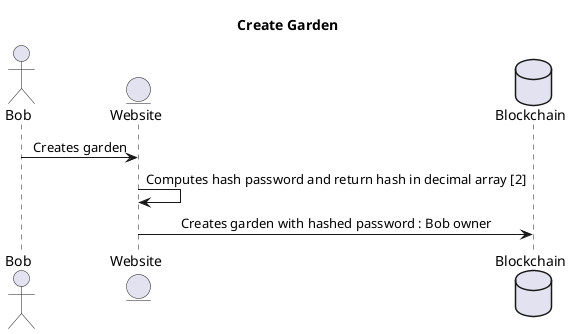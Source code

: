 @startuml createGarden
title **Create Garden**
skinparam sequenceMessageAlign center
actor Bob
entity Website
database Blockchain

Bob -> Website: Creates garden 
Website->Website: Computes hash password and return hash in decimal array [2]
Website -> Blockchain: Creates garden with hashed password : Bob owner

@enduml